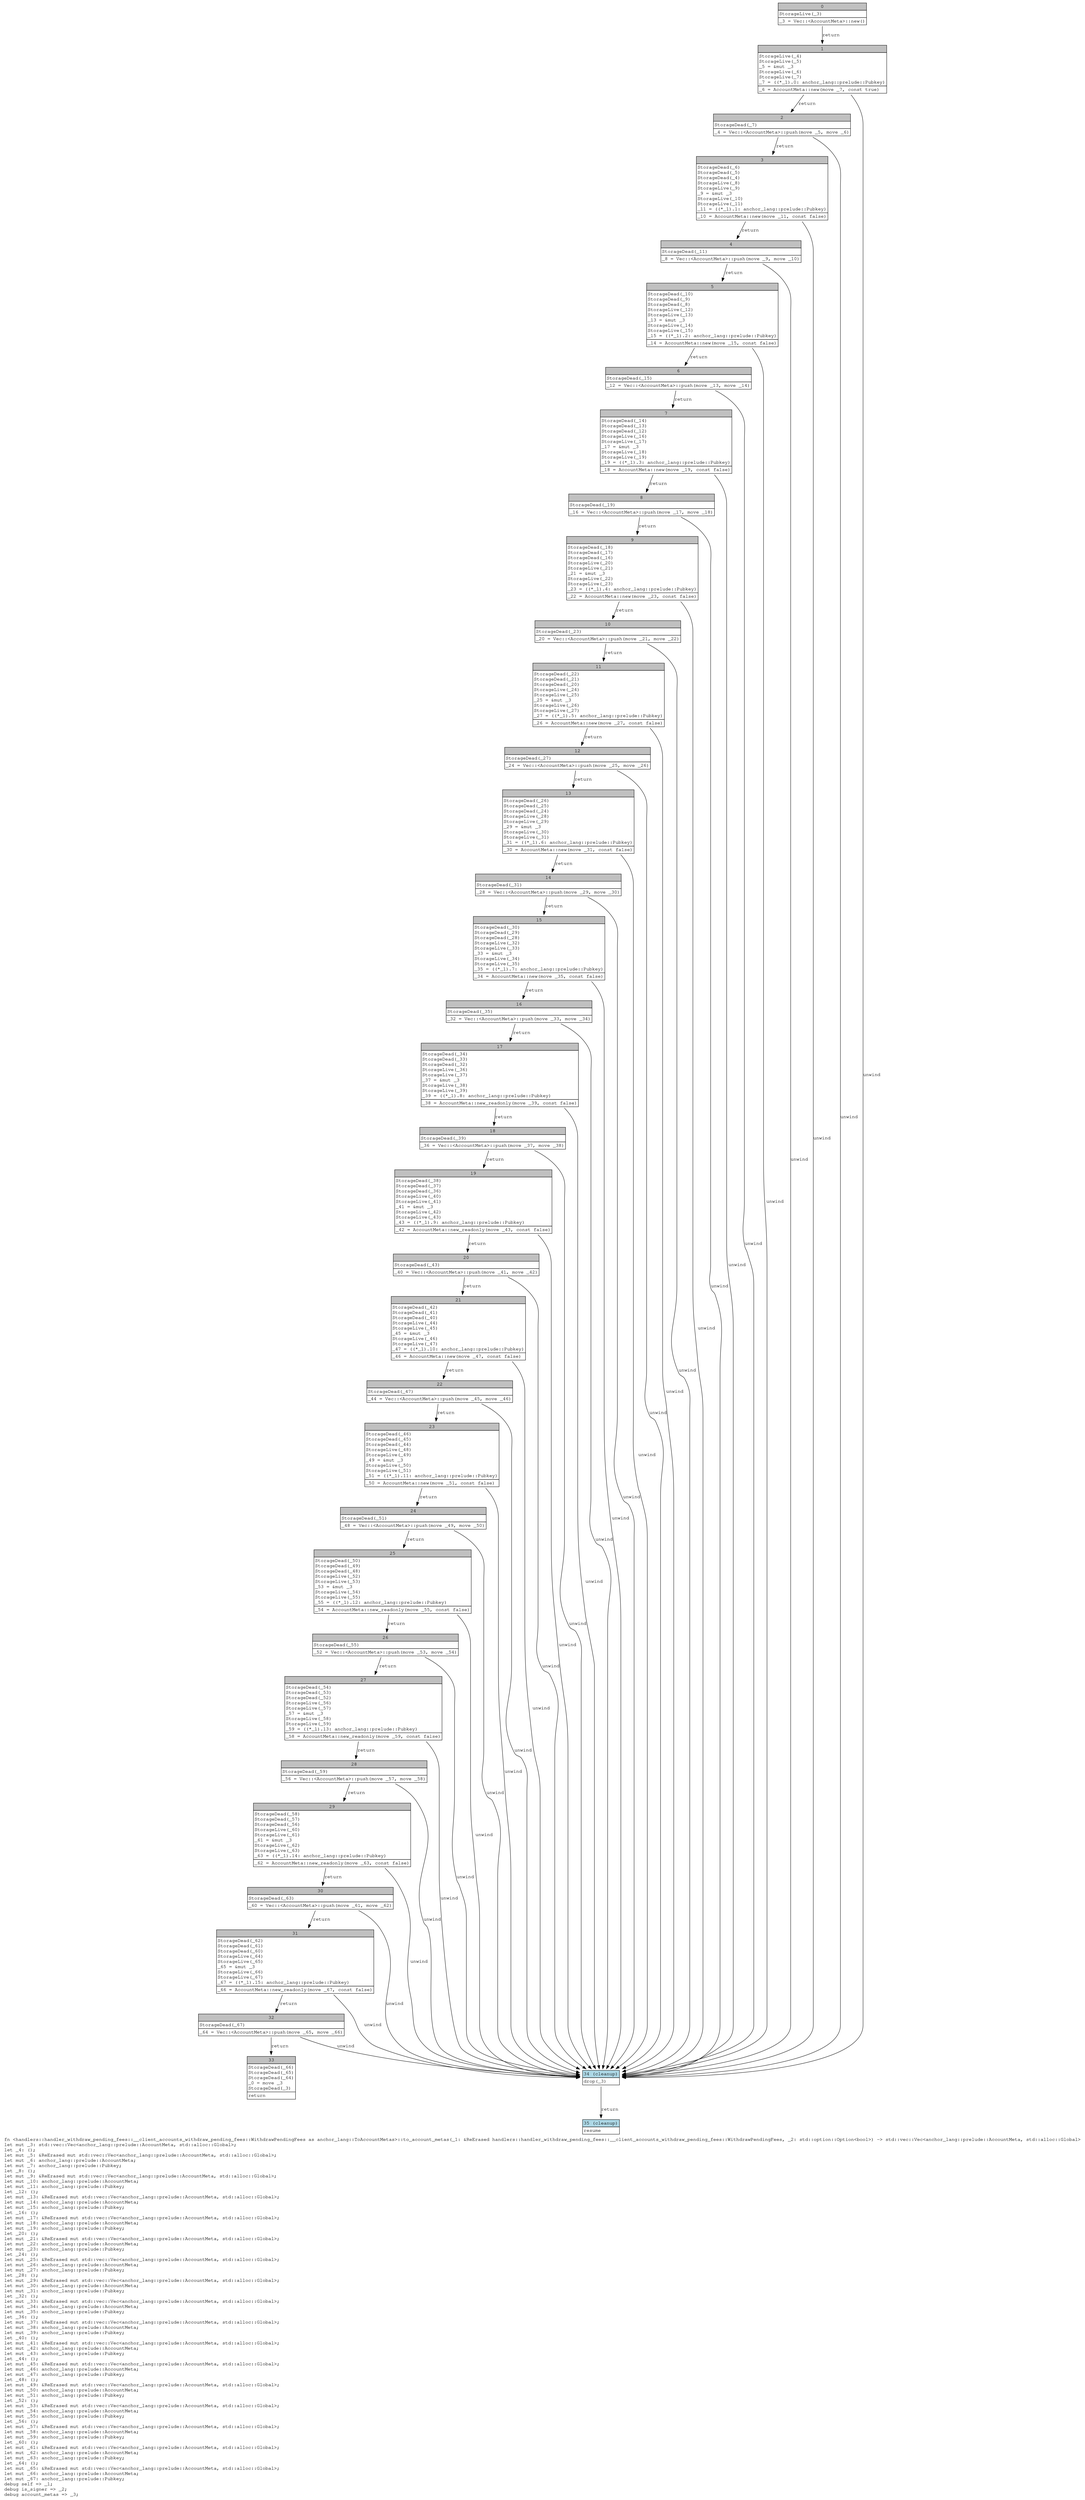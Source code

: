 digraph Mir_0_1834 {
    graph [fontname="Courier, monospace"];
    node [fontname="Courier, monospace"];
    edge [fontname="Courier, monospace"];
    label=<fn &lt;handlers::handler_withdraw_pending_fees::__client_accounts_withdraw_pending_fees::WithdrawPendingFees as anchor_lang::ToAccountMetas&gt;::to_account_metas(_1: &amp;ReErased handlers::handler_withdraw_pending_fees::__client_accounts_withdraw_pending_fees::WithdrawPendingFees, _2: std::option::Option&lt;bool&gt;) -&gt; std::vec::Vec&lt;anchor_lang::prelude::AccountMeta, std::alloc::Global&gt;<br align="left"/>let mut _3: std::vec::Vec&lt;anchor_lang::prelude::AccountMeta, std::alloc::Global&gt;;<br align="left"/>let _4: ();<br align="left"/>let mut _5: &amp;ReErased mut std::vec::Vec&lt;anchor_lang::prelude::AccountMeta, std::alloc::Global&gt;;<br align="left"/>let mut _6: anchor_lang::prelude::AccountMeta;<br align="left"/>let mut _7: anchor_lang::prelude::Pubkey;<br align="left"/>let _8: ();<br align="left"/>let mut _9: &amp;ReErased mut std::vec::Vec&lt;anchor_lang::prelude::AccountMeta, std::alloc::Global&gt;;<br align="left"/>let mut _10: anchor_lang::prelude::AccountMeta;<br align="left"/>let mut _11: anchor_lang::prelude::Pubkey;<br align="left"/>let _12: ();<br align="left"/>let mut _13: &amp;ReErased mut std::vec::Vec&lt;anchor_lang::prelude::AccountMeta, std::alloc::Global&gt;;<br align="left"/>let mut _14: anchor_lang::prelude::AccountMeta;<br align="left"/>let mut _15: anchor_lang::prelude::Pubkey;<br align="left"/>let _16: ();<br align="left"/>let mut _17: &amp;ReErased mut std::vec::Vec&lt;anchor_lang::prelude::AccountMeta, std::alloc::Global&gt;;<br align="left"/>let mut _18: anchor_lang::prelude::AccountMeta;<br align="left"/>let mut _19: anchor_lang::prelude::Pubkey;<br align="left"/>let _20: ();<br align="left"/>let mut _21: &amp;ReErased mut std::vec::Vec&lt;anchor_lang::prelude::AccountMeta, std::alloc::Global&gt;;<br align="left"/>let mut _22: anchor_lang::prelude::AccountMeta;<br align="left"/>let mut _23: anchor_lang::prelude::Pubkey;<br align="left"/>let _24: ();<br align="left"/>let mut _25: &amp;ReErased mut std::vec::Vec&lt;anchor_lang::prelude::AccountMeta, std::alloc::Global&gt;;<br align="left"/>let mut _26: anchor_lang::prelude::AccountMeta;<br align="left"/>let mut _27: anchor_lang::prelude::Pubkey;<br align="left"/>let _28: ();<br align="left"/>let mut _29: &amp;ReErased mut std::vec::Vec&lt;anchor_lang::prelude::AccountMeta, std::alloc::Global&gt;;<br align="left"/>let mut _30: anchor_lang::prelude::AccountMeta;<br align="left"/>let mut _31: anchor_lang::prelude::Pubkey;<br align="left"/>let _32: ();<br align="left"/>let mut _33: &amp;ReErased mut std::vec::Vec&lt;anchor_lang::prelude::AccountMeta, std::alloc::Global&gt;;<br align="left"/>let mut _34: anchor_lang::prelude::AccountMeta;<br align="left"/>let mut _35: anchor_lang::prelude::Pubkey;<br align="left"/>let _36: ();<br align="left"/>let mut _37: &amp;ReErased mut std::vec::Vec&lt;anchor_lang::prelude::AccountMeta, std::alloc::Global&gt;;<br align="left"/>let mut _38: anchor_lang::prelude::AccountMeta;<br align="left"/>let mut _39: anchor_lang::prelude::Pubkey;<br align="left"/>let _40: ();<br align="left"/>let mut _41: &amp;ReErased mut std::vec::Vec&lt;anchor_lang::prelude::AccountMeta, std::alloc::Global&gt;;<br align="left"/>let mut _42: anchor_lang::prelude::AccountMeta;<br align="left"/>let mut _43: anchor_lang::prelude::Pubkey;<br align="left"/>let _44: ();<br align="left"/>let mut _45: &amp;ReErased mut std::vec::Vec&lt;anchor_lang::prelude::AccountMeta, std::alloc::Global&gt;;<br align="left"/>let mut _46: anchor_lang::prelude::AccountMeta;<br align="left"/>let mut _47: anchor_lang::prelude::Pubkey;<br align="left"/>let _48: ();<br align="left"/>let mut _49: &amp;ReErased mut std::vec::Vec&lt;anchor_lang::prelude::AccountMeta, std::alloc::Global&gt;;<br align="left"/>let mut _50: anchor_lang::prelude::AccountMeta;<br align="left"/>let mut _51: anchor_lang::prelude::Pubkey;<br align="left"/>let _52: ();<br align="left"/>let mut _53: &amp;ReErased mut std::vec::Vec&lt;anchor_lang::prelude::AccountMeta, std::alloc::Global&gt;;<br align="left"/>let mut _54: anchor_lang::prelude::AccountMeta;<br align="left"/>let mut _55: anchor_lang::prelude::Pubkey;<br align="left"/>let _56: ();<br align="left"/>let mut _57: &amp;ReErased mut std::vec::Vec&lt;anchor_lang::prelude::AccountMeta, std::alloc::Global&gt;;<br align="left"/>let mut _58: anchor_lang::prelude::AccountMeta;<br align="left"/>let mut _59: anchor_lang::prelude::Pubkey;<br align="left"/>let _60: ();<br align="left"/>let mut _61: &amp;ReErased mut std::vec::Vec&lt;anchor_lang::prelude::AccountMeta, std::alloc::Global&gt;;<br align="left"/>let mut _62: anchor_lang::prelude::AccountMeta;<br align="left"/>let mut _63: anchor_lang::prelude::Pubkey;<br align="left"/>let _64: ();<br align="left"/>let mut _65: &amp;ReErased mut std::vec::Vec&lt;anchor_lang::prelude::AccountMeta, std::alloc::Global&gt;;<br align="left"/>let mut _66: anchor_lang::prelude::AccountMeta;<br align="left"/>let mut _67: anchor_lang::prelude::Pubkey;<br align="left"/>debug self =&gt; _1;<br align="left"/>debug is_signer =&gt; _2;<br align="left"/>debug account_metas =&gt; _3;<br align="left"/>>;
    bb0__0_1834 [shape="none", label=<<table border="0" cellborder="1" cellspacing="0"><tr><td bgcolor="gray" align="center" colspan="1">0</td></tr><tr><td align="left" balign="left">StorageLive(_3)<br/></td></tr><tr><td align="left">_3 = Vec::&lt;AccountMeta&gt;::new()</td></tr></table>>];
    bb1__0_1834 [shape="none", label=<<table border="0" cellborder="1" cellspacing="0"><tr><td bgcolor="gray" align="center" colspan="1">1</td></tr><tr><td align="left" balign="left">StorageLive(_4)<br/>StorageLive(_5)<br/>_5 = &amp;mut _3<br/>StorageLive(_6)<br/>StorageLive(_7)<br/>_7 = ((*_1).0: anchor_lang::prelude::Pubkey)<br/></td></tr><tr><td align="left">_6 = AccountMeta::new(move _7, const true)</td></tr></table>>];
    bb2__0_1834 [shape="none", label=<<table border="0" cellborder="1" cellspacing="0"><tr><td bgcolor="gray" align="center" colspan="1">2</td></tr><tr><td align="left" balign="left">StorageDead(_7)<br/></td></tr><tr><td align="left">_4 = Vec::&lt;AccountMeta&gt;::push(move _5, move _6)</td></tr></table>>];
    bb3__0_1834 [shape="none", label=<<table border="0" cellborder="1" cellspacing="0"><tr><td bgcolor="gray" align="center" colspan="1">3</td></tr><tr><td align="left" balign="left">StorageDead(_6)<br/>StorageDead(_5)<br/>StorageDead(_4)<br/>StorageLive(_8)<br/>StorageLive(_9)<br/>_9 = &amp;mut _3<br/>StorageLive(_10)<br/>StorageLive(_11)<br/>_11 = ((*_1).1: anchor_lang::prelude::Pubkey)<br/></td></tr><tr><td align="left">_10 = AccountMeta::new(move _11, const false)</td></tr></table>>];
    bb4__0_1834 [shape="none", label=<<table border="0" cellborder="1" cellspacing="0"><tr><td bgcolor="gray" align="center" colspan="1">4</td></tr><tr><td align="left" balign="left">StorageDead(_11)<br/></td></tr><tr><td align="left">_8 = Vec::&lt;AccountMeta&gt;::push(move _9, move _10)</td></tr></table>>];
    bb5__0_1834 [shape="none", label=<<table border="0" cellborder="1" cellspacing="0"><tr><td bgcolor="gray" align="center" colspan="1">5</td></tr><tr><td align="left" balign="left">StorageDead(_10)<br/>StorageDead(_9)<br/>StorageDead(_8)<br/>StorageLive(_12)<br/>StorageLive(_13)<br/>_13 = &amp;mut _3<br/>StorageLive(_14)<br/>StorageLive(_15)<br/>_15 = ((*_1).2: anchor_lang::prelude::Pubkey)<br/></td></tr><tr><td align="left">_14 = AccountMeta::new(move _15, const false)</td></tr></table>>];
    bb6__0_1834 [shape="none", label=<<table border="0" cellborder="1" cellspacing="0"><tr><td bgcolor="gray" align="center" colspan="1">6</td></tr><tr><td align="left" balign="left">StorageDead(_15)<br/></td></tr><tr><td align="left">_12 = Vec::&lt;AccountMeta&gt;::push(move _13, move _14)</td></tr></table>>];
    bb7__0_1834 [shape="none", label=<<table border="0" cellborder="1" cellspacing="0"><tr><td bgcolor="gray" align="center" colspan="1">7</td></tr><tr><td align="left" balign="left">StorageDead(_14)<br/>StorageDead(_13)<br/>StorageDead(_12)<br/>StorageLive(_16)<br/>StorageLive(_17)<br/>_17 = &amp;mut _3<br/>StorageLive(_18)<br/>StorageLive(_19)<br/>_19 = ((*_1).3: anchor_lang::prelude::Pubkey)<br/></td></tr><tr><td align="left">_18 = AccountMeta::new(move _19, const false)</td></tr></table>>];
    bb8__0_1834 [shape="none", label=<<table border="0" cellborder="1" cellspacing="0"><tr><td bgcolor="gray" align="center" colspan="1">8</td></tr><tr><td align="left" balign="left">StorageDead(_19)<br/></td></tr><tr><td align="left">_16 = Vec::&lt;AccountMeta&gt;::push(move _17, move _18)</td></tr></table>>];
    bb9__0_1834 [shape="none", label=<<table border="0" cellborder="1" cellspacing="0"><tr><td bgcolor="gray" align="center" colspan="1">9</td></tr><tr><td align="left" balign="left">StorageDead(_18)<br/>StorageDead(_17)<br/>StorageDead(_16)<br/>StorageLive(_20)<br/>StorageLive(_21)<br/>_21 = &amp;mut _3<br/>StorageLive(_22)<br/>StorageLive(_23)<br/>_23 = ((*_1).4: anchor_lang::prelude::Pubkey)<br/></td></tr><tr><td align="left">_22 = AccountMeta::new(move _23, const false)</td></tr></table>>];
    bb10__0_1834 [shape="none", label=<<table border="0" cellborder="1" cellspacing="0"><tr><td bgcolor="gray" align="center" colspan="1">10</td></tr><tr><td align="left" balign="left">StorageDead(_23)<br/></td></tr><tr><td align="left">_20 = Vec::&lt;AccountMeta&gt;::push(move _21, move _22)</td></tr></table>>];
    bb11__0_1834 [shape="none", label=<<table border="0" cellborder="1" cellspacing="0"><tr><td bgcolor="gray" align="center" colspan="1">11</td></tr><tr><td align="left" balign="left">StorageDead(_22)<br/>StorageDead(_21)<br/>StorageDead(_20)<br/>StorageLive(_24)<br/>StorageLive(_25)<br/>_25 = &amp;mut _3<br/>StorageLive(_26)<br/>StorageLive(_27)<br/>_27 = ((*_1).5: anchor_lang::prelude::Pubkey)<br/></td></tr><tr><td align="left">_26 = AccountMeta::new(move _27, const false)</td></tr></table>>];
    bb12__0_1834 [shape="none", label=<<table border="0" cellborder="1" cellspacing="0"><tr><td bgcolor="gray" align="center" colspan="1">12</td></tr><tr><td align="left" balign="left">StorageDead(_27)<br/></td></tr><tr><td align="left">_24 = Vec::&lt;AccountMeta&gt;::push(move _25, move _26)</td></tr></table>>];
    bb13__0_1834 [shape="none", label=<<table border="0" cellborder="1" cellspacing="0"><tr><td bgcolor="gray" align="center" colspan="1">13</td></tr><tr><td align="left" balign="left">StorageDead(_26)<br/>StorageDead(_25)<br/>StorageDead(_24)<br/>StorageLive(_28)<br/>StorageLive(_29)<br/>_29 = &amp;mut _3<br/>StorageLive(_30)<br/>StorageLive(_31)<br/>_31 = ((*_1).6: anchor_lang::prelude::Pubkey)<br/></td></tr><tr><td align="left">_30 = AccountMeta::new(move _31, const false)</td></tr></table>>];
    bb14__0_1834 [shape="none", label=<<table border="0" cellborder="1" cellspacing="0"><tr><td bgcolor="gray" align="center" colspan="1">14</td></tr><tr><td align="left" balign="left">StorageDead(_31)<br/></td></tr><tr><td align="left">_28 = Vec::&lt;AccountMeta&gt;::push(move _29, move _30)</td></tr></table>>];
    bb15__0_1834 [shape="none", label=<<table border="0" cellborder="1" cellspacing="0"><tr><td bgcolor="gray" align="center" colspan="1">15</td></tr><tr><td align="left" balign="left">StorageDead(_30)<br/>StorageDead(_29)<br/>StorageDead(_28)<br/>StorageLive(_32)<br/>StorageLive(_33)<br/>_33 = &amp;mut _3<br/>StorageLive(_34)<br/>StorageLive(_35)<br/>_35 = ((*_1).7: anchor_lang::prelude::Pubkey)<br/></td></tr><tr><td align="left">_34 = AccountMeta::new(move _35, const false)</td></tr></table>>];
    bb16__0_1834 [shape="none", label=<<table border="0" cellborder="1" cellspacing="0"><tr><td bgcolor="gray" align="center" colspan="1">16</td></tr><tr><td align="left" balign="left">StorageDead(_35)<br/></td></tr><tr><td align="left">_32 = Vec::&lt;AccountMeta&gt;::push(move _33, move _34)</td></tr></table>>];
    bb17__0_1834 [shape="none", label=<<table border="0" cellborder="1" cellspacing="0"><tr><td bgcolor="gray" align="center" colspan="1">17</td></tr><tr><td align="left" balign="left">StorageDead(_34)<br/>StorageDead(_33)<br/>StorageDead(_32)<br/>StorageLive(_36)<br/>StorageLive(_37)<br/>_37 = &amp;mut _3<br/>StorageLive(_38)<br/>StorageLive(_39)<br/>_39 = ((*_1).8: anchor_lang::prelude::Pubkey)<br/></td></tr><tr><td align="left">_38 = AccountMeta::new_readonly(move _39, const false)</td></tr></table>>];
    bb18__0_1834 [shape="none", label=<<table border="0" cellborder="1" cellspacing="0"><tr><td bgcolor="gray" align="center" colspan="1">18</td></tr><tr><td align="left" balign="left">StorageDead(_39)<br/></td></tr><tr><td align="left">_36 = Vec::&lt;AccountMeta&gt;::push(move _37, move _38)</td></tr></table>>];
    bb19__0_1834 [shape="none", label=<<table border="0" cellborder="1" cellspacing="0"><tr><td bgcolor="gray" align="center" colspan="1">19</td></tr><tr><td align="left" balign="left">StorageDead(_38)<br/>StorageDead(_37)<br/>StorageDead(_36)<br/>StorageLive(_40)<br/>StorageLive(_41)<br/>_41 = &amp;mut _3<br/>StorageLive(_42)<br/>StorageLive(_43)<br/>_43 = ((*_1).9: anchor_lang::prelude::Pubkey)<br/></td></tr><tr><td align="left">_42 = AccountMeta::new_readonly(move _43, const false)</td></tr></table>>];
    bb20__0_1834 [shape="none", label=<<table border="0" cellborder="1" cellspacing="0"><tr><td bgcolor="gray" align="center" colspan="1">20</td></tr><tr><td align="left" balign="left">StorageDead(_43)<br/></td></tr><tr><td align="left">_40 = Vec::&lt;AccountMeta&gt;::push(move _41, move _42)</td></tr></table>>];
    bb21__0_1834 [shape="none", label=<<table border="0" cellborder="1" cellspacing="0"><tr><td bgcolor="gray" align="center" colspan="1">21</td></tr><tr><td align="left" balign="left">StorageDead(_42)<br/>StorageDead(_41)<br/>StorageDead(_40)<br/>StorageLive(_44)<br/>StorageLive(_45)<br/>_45 = &amp;mut _3<br/>StorageLive(_46)<br/>StorageLive(_47)<br/>_47 = ((*_1).10: anchor_lang::prelude::Pubkey)<br/></td></tr><tr><td align="left">_46 = AccountMeta::new(move _47, const false)</td></tr></table>>];
    bb22__0_1834 [shape="none", label=<<table border="0" cellborder="1" cellspacing="0"><tr><td bgcolor="gray" align="center" colspan="1">22</td></tr><tr><td align="left" balign="left">StorageDead(_47)<br/></td></tr><tr><td align="left">_44 = Vec::&lt;AccountMeta&gt;::push(move _45, move _46)</td></tr></table>>];
    bb23__0_1834 [shape="none", label=<<table border="0" cellborder="1" cellspacing="0"><tr><td bgcolor="gray" align="center" colspan="1">23</td></tr><tr><td align="left" balign="left">StorageDead(_46)<br/>StorageDead(_45)<br/>StorageDead(_44)<br/>StorageLive(_48)<br/>StorageLive(_49)<br/>_49 = &amp;mut _3<br/>StorageLive(_50)<br/>StorageLive(_51)<br/>_51 = ((*_1).11: anchor_lang::prelude::Pubkey)<br/></td></tr><tr><td align="left">_50 = AccountMeta::new(move _51, const false)</td></tr></table>>];
    bb24__0_1834 [shape="none", label=<<table border="0" cellborder="1" cellspacing="0"><tr><td bgcolor="gray" align="center" colspan="1">24</td></tr><tr><td align="left" balign="left">StorageDead(_51)<br/></td></tr><tr><td align="left">_48 = Vec::&lt;AccountMeta&gt;::push(move _49, move _50)</td></tr></table>>];
    bb25__0_1834 [shape="none", label=<<table border="0" cellborder="1" cellspacing="0"><tr><td bgcolor="gray" align="center" colspan="1">25</td></tr><tr><td align="left" balign="left">StorageDead(_50)<br/>StorageDead(_49)<br/>StorageDead(_48)<br/>StorageLive(_52)<br/>StorageLive(_53)<br/>_53 = &amp;mut _3<br/>StorageLive(_54)<br/>StorageLive(_55)<br/>_55 = ((*_1).12: anchor_lang::prelude::Pubkey)<br/></td></tr><tr><td align="left">_54 = AccountMeta::new_readonly(move _55, const false)</td></tr></table>>];
    bb26__0_1834 [shape="none", label=<<table border="0" cellborder="1" cellspacing="0"><tr><td bgcolor="gray" align="center" colspan="1">26</td></tr><tr><td align="left" balign="left">StorageDead(_55)<br/></td></tr><tr><td align="left">_52 = Vec::&lt;AccountMeta&gt;::push(move _53, move _54)</td></tr></table>>];
    bb27__0_1834 [shape="none", label=<<table border="0" cellborder="1" cellspacing="0"><tr><td bgcolor="gray" align="center" colspan="1">27</td></tr><tr><td align="left" balign="left">StorageDead(_54)<br/>StorageDead(_53)<br/>StorageDead(_52)<br/>StorageLive(_56)<br/>StorageLive(_57)<br/>_57 = &amp;mut _3<br/>StorageLive(_58)<br/>StorageLive(_59)<br/>_59 = ((*_1).13: anchor_lang::prelude::Pubkey)<br/></td></tr><tr><td align="left">_58 = AccountMeta::new_readonly(move _59, const false)</td></tr></table>>];
    bb28__0_1834 [shape="none", label=<<table border="0" cellborder="1" cellspacing="0"><tr><td bgcolor="gray" align="center" colspan="1">28</td></tr><tr><td align="left" balign="left">StorageDead(_59)<br/></td></tr><tr><td align="left">_56 = Vec::&lt;AccountMeta&gt;::push(move _57, move _58)</td></tr></table>>];
    bb29__0_1834 [shape="none", label=<<table border="0" cellborder="1" cellspacing="0"><tr><td bgcolor="gray" align="center" colspan="1">29</td></tr><tr><td align="left" balign="left">StorageDead(_58)<br/>StorageDead(_57)<br/>StorageDead(_56)<br/>StorageLive(_60)<br/>StorageLive(_61)<br/>_61 = &amp;mut _3<br/>StorageLive(_62)<br/>StorageLive(_63)<br/>_63 = ((*_1).14: anchor_lang::prelude::Pubkey)<br/></td></tr><tr><td align="left">_62 = AccountMeta::new_readonly(move _63, const false)</td></tr></table>>];
    bb30__0_1834 [shape="none", label=<<table border="0" cellborder="1" cellspacing="0"><tr><td bgcolor="gray" align="center" colspan="1">30</td></tr><tr><td align="left" balign="left">StorageDead(_63)<br/></td></tr><tr><td align="left">_60 = Vec::&lt;AccountMeta&gt;::push(move _61, move _62)</td></tr></table>>];
    bb31__0_1834 [shape="none", label=<<table border="0" cellborder="1" cellspacing="0"><tr><td bgcolor="gray" align="center" colspan="1">31</td></tr><tr><td align="left" balign="left">StorageDead(_62)<br/>StorageDead(_61)<br/>StorageDead(_60)<br/>StorageLive(_64)<br/>StorageLive(_65)<br/>_65 = &amp;mut _3<br/>StorageLive(_66)<br/>StorageLive(_67)<br/>_67 = ((*_1).15: anchor_lang::prelude::Pubkey)<br/></td></tr><tr><td align="left">_66 = AccountMeta::new_readonly(move _67, const false)</td></tr></table>>];
    bb32__0_1834 [shape="none", label=<<table border="0" cellborder="1" cellspacing="0"><tr><td bgcolor="gray" align="center" colspan="1">32</td></tr><tr><td align="left" balign="left">StorageDead(_67)<br/></td></tr><tr><td align="left">_64 = Vec::&lt;AccountMeta&gt;::push(move _65, move _66)</td></tr></table>>];
    bb33__0_1834 [shape="none", label=<<table border="0" cellborder="1" cellspacing="0"><tr><td bgcolor="gray" align="center" colspan="1">33</td></tr><tr><td align="left" balign="left">StorageDead(_66)<br/>StorageDead(_65)<br/>StorageDead(_64)<br/>_0 = move _3<br/>StorageDead(_3)<br/></td></tr><tr><td align="left">return</td></tr></table>>];
    bb34__0_1834 [shape="none", label=<<table border="0" cellborder="1" cellspacing="0"><tr><td bgcolor="lightblue" align="center" colspan="1">34 (cleanup)</td></tr><tr><td align="left">drop(_3)</td></tr></table>>];
    bb35__0_1834 [shape="none", label=<<table border="0" cellborder="1" cellspacing="0"><tr><td bgcolor="lightblue" align="center" colspan="1">35 (cleanup)</td></tr><tr><td align="left">resume</td></tr></table>>];
    bb0__0_1834 -> bb1__0_1834 [label="return"];
    bb1__0_1834 -> bb2__0_1834 [label="return"];
    bb1__0_1834 -> bb34__0_1834 [label="unwind"];
    bb2__0_1834 -> bb3__0_1834 [label="return"];
    bb2__0_1834 -> bb34__0_1834 [label="unwind"];
    bb3__0_1834 -> bb4__0_1834 [label="return"];
    bb3__0_1834 -> bb34__0_1834 [label="unwind"];
    bb4__0_1834 -> bb5__0_1834 [label="return"];
    bb4__0_1834 -> bb34__0_1834 [label="unwind"];
    bb5__0_1834 -> bb6__0_1834 [label="return"];
    bb5__0_1834 -> bb34__0_1834 [label="unwind"];
    bb6__0_1834 -> bb7__0_1834 [label="return"];
    bb6__0_1834 -> bb34__0_1834 [label="unwind"];
    bb7__0_1834 -> bb8__0_1834 [label="return"];
    bb7__0_1834 -> bb34__0_1834 [label="unwind"];
    bb8__0_1834 -> bb9__0_1834 [label="return"];
    bb8__0_1834 -> bb34__0_1834 [label="unwind"];
    bb9__0_1834 -> bb10__0_1834 [label="return"];
    bb9__0_1834 -> bb34__0_1834 [label="unwind"];
    bb10__0_1834 -> bb11__0_1834 [label="return"];
    bb10__0_1834 -> bb34__0_1834 [label="unwind"];
    bb11__0_1834 -> bb12__0_1834 [label="return"];
    bb11__0_1834 -> bb34__0_1834 [label="unwind"];
    bb12__0_1834 -> bb13__0_1834 [label="return"];
    bb12__0_1834 -> bb34__0_1834 [label="unwind"];
    bb13__0_1834 -> bb14__0_1834 [label="return"];
    bb13__0_1834 -> bb34__0_1834 [label="unwind"];
    bb14__0_1834 -> bb15__0_1834 [label="return"];
    bb14__0_1834 -> bb34__0_1834 [label="unwind"];
    bb15__0_1834 -> bb16__0_1834 [label="return"];
    bb15__0_1834 -> bb34__0_1834 [label="unwind"];
    bb16__0_1834 -> bb17__0_1834 [label="return"];
    bb16__0_1834 -> bb34__0_1834 [label="unwind"];
    bb17__0_1834 -> bb18__0_1834 [label="return"];
    bb17__0_1834 -> bb34__0_1834 [label="unwind"];
    bb18__0_1834 -> bb19__0_1834 [label="return"];
    bb18__0_1834 -> bb34__0_1834 [label="unwind"];
    bb19__0_1834 -> bb20__0_1834 [label="return"];
    bb19__0_1834 -> bb34__0_1834 [label="unwind"];
    bb20__0_1834 -> bb21__0_1834 [label="return"];
    bb20__0_1834 -> bb34__0_1834 [label="unwind"];
    bb21__0_1834 -> bb22__0_1834 [label="return"];
    bb21__0_1834 -> bb34__0_1834 [label="unwind"];
    bb22__0_1834 -> bb23__0_1834 [label="return"];
    bb22__0_1834 -> bb34__0_1834 [label="unwind"];
    bb23__0_1834 -> bb24__0_1834 [label="return"];
    bb23__0_1834 -> bb34__0_1834 [label="unwind"];
    bb24__0_1834 -> bb25__0_1834 [label="return"];
    bb24__0_1834 -> bb34__0_1834 [label="unwind"];
    bb25__0_1834 -> bb26__0_1834 [label="return"];
    bb25__0_1834 -> bb34__0_1834 [label="unwind"];
    bb26__0_1834 -> bb27__0_1834 [label="return"];
    bb26__0_1834 -> bb34__0_1834 [label="unwind"];
    bb27__0_1834 -> bb28__0_1834 [label="return"];
    bb27__0_1834 -> bb34__0_1834 [label="unwind"];
    bb28__0_1834 -> bb29__0_1834 [label="return"];
    bb28__0_1834 -> bb34__0_1834 [label="unwind"];
    bb29__0_1834 -> bb30__0_1834 [label="return"];
    bb29__0_1834 -> bb34__0_1834 [label="unwind"];
    bb30__0_1834 -> bb31__0_1834 [label="return"];
    bb30__0_1834 -> bb34__0_1834 [label="unwind"];
    bb31__0_1834 -> bb32__0_1834 [label="return"];
    bb31__0_1834 -> bb34__0_1834 [label="unwind"];
    bb32__0_1834 -> bb33__0_1834 [label="return"];
    bb32__0_1834 -> bb34__0_1834 [label="unwind"];
    bb34__0_1834 -> bb35__0_1834 [label="return"];
}
